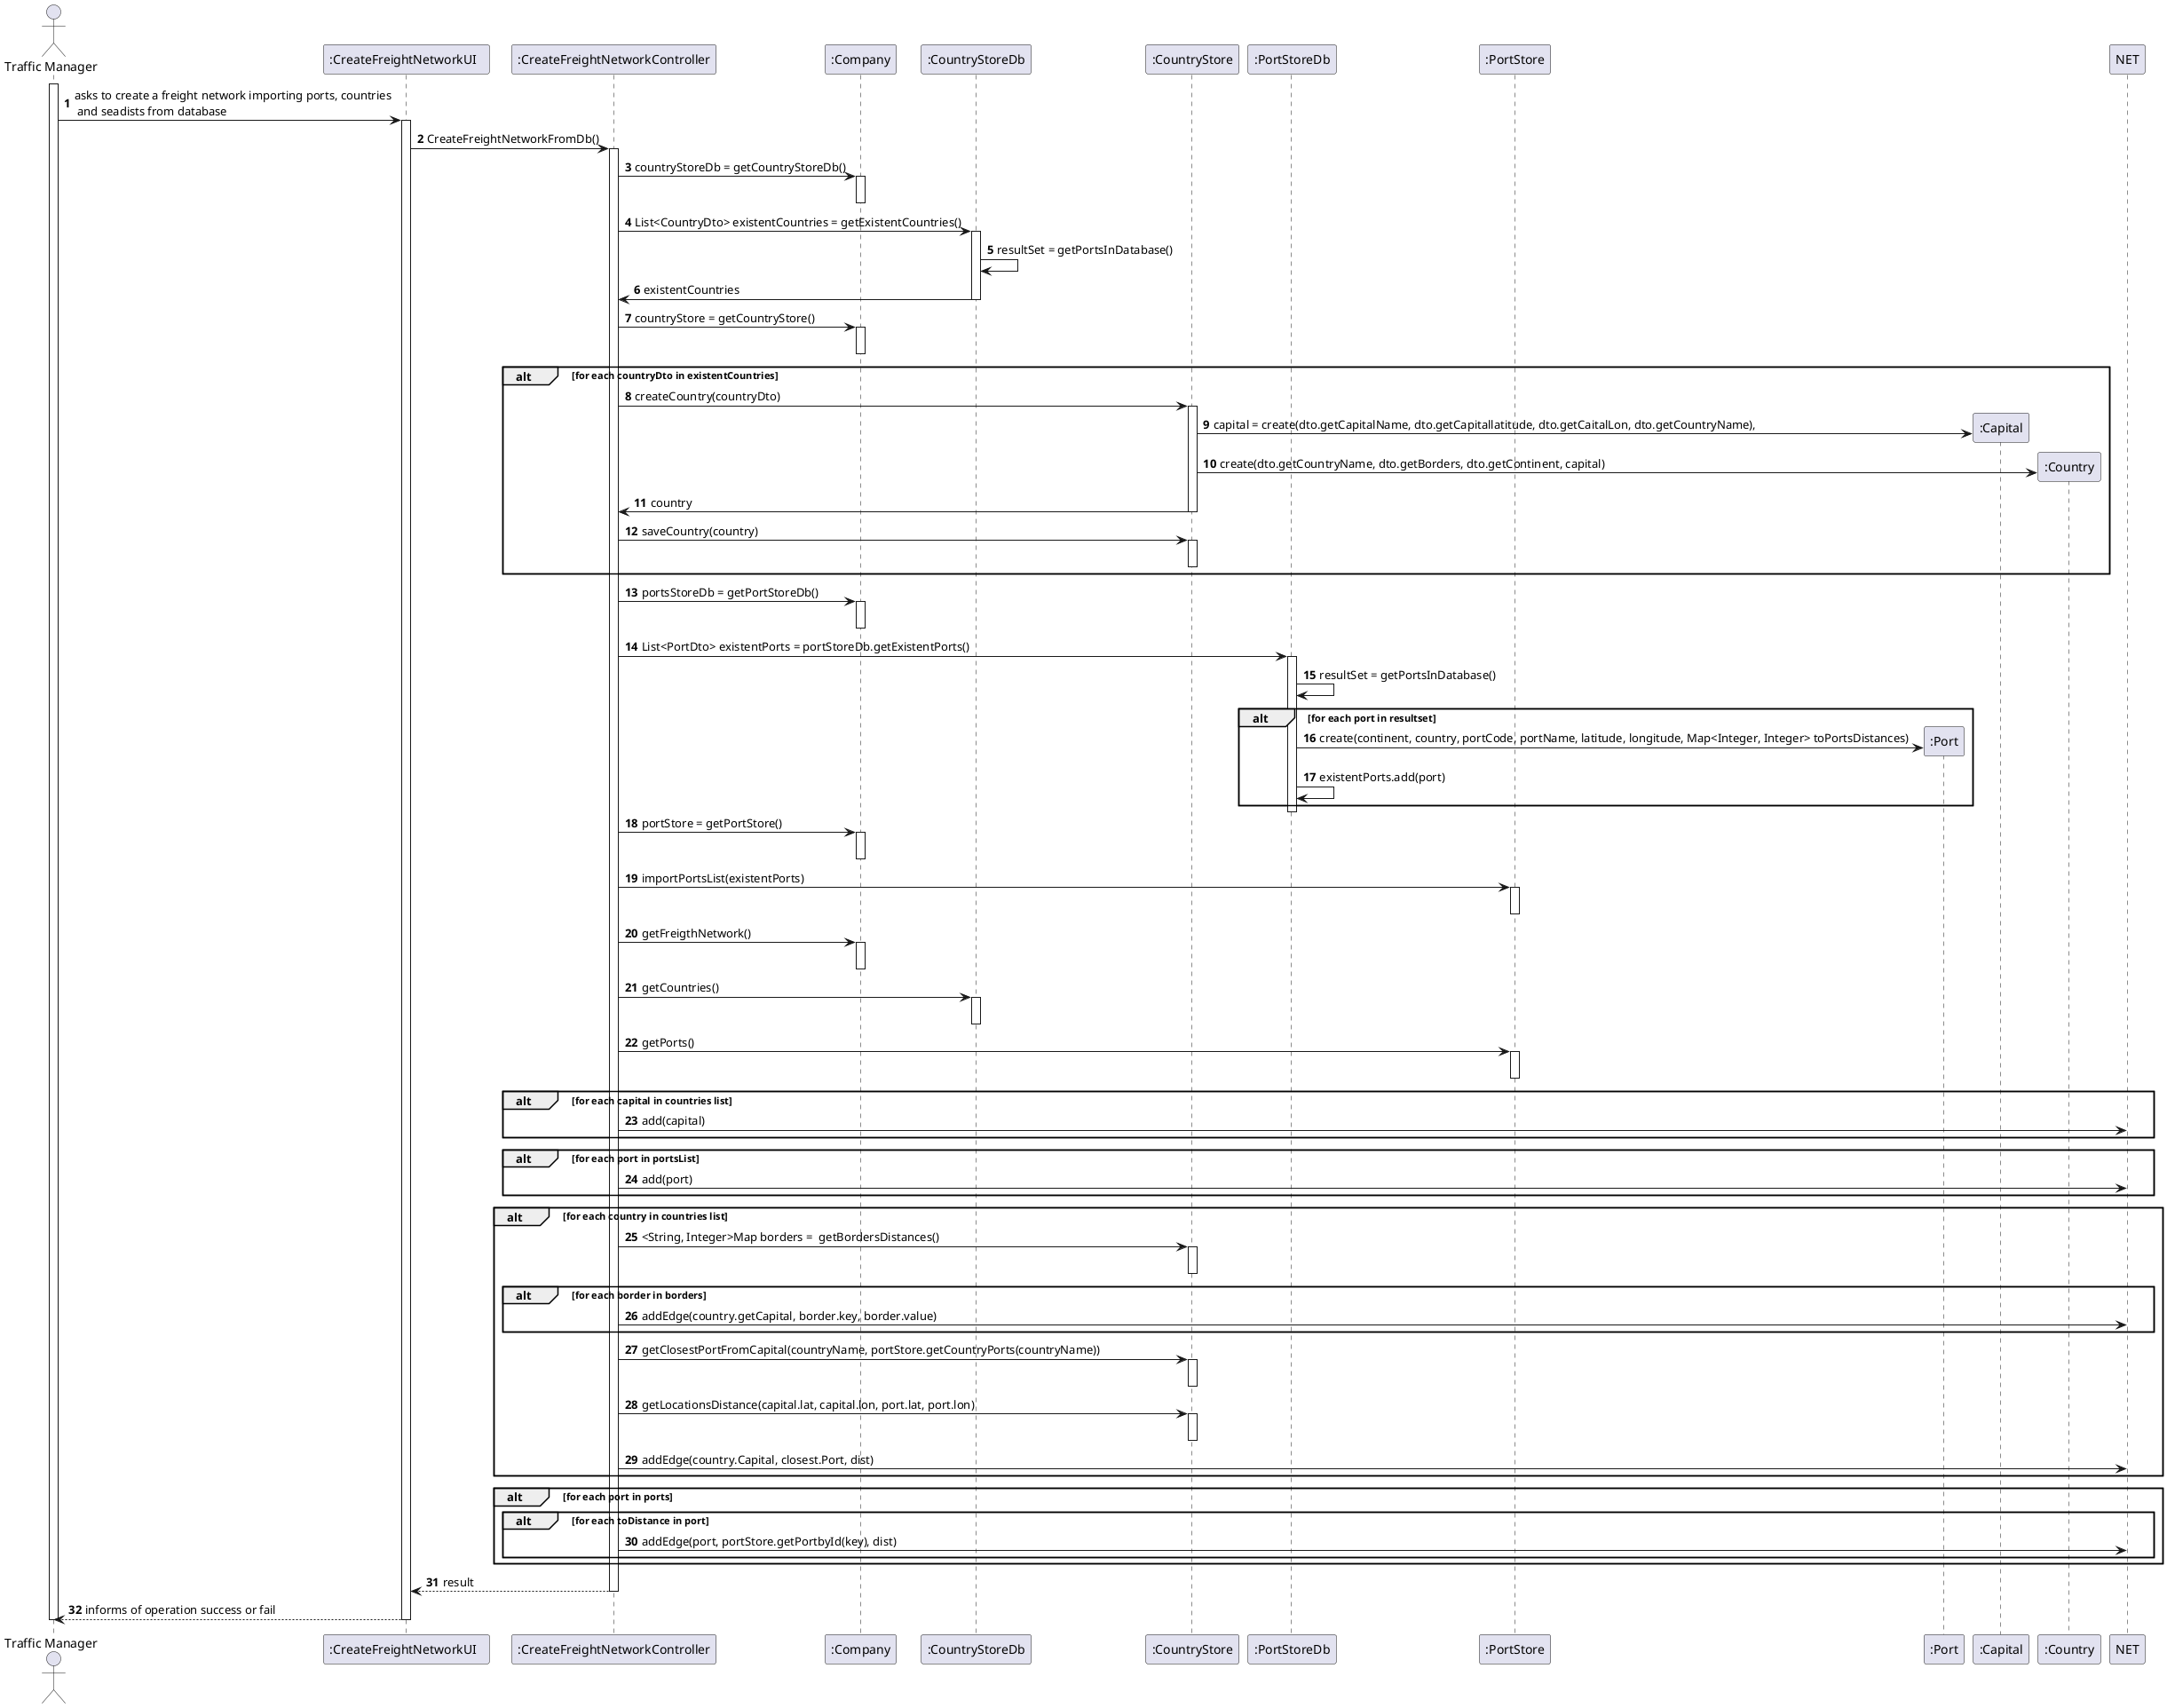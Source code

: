 @startuml
autonumber
'hide footbox
actor "Traffic Manager" as PM
participant ":CreateFreightNetworkUI  " as UI
participant ":CreateFreightNetworkController" as CTRL
participant ":Company" as CMP
participant ":CountryStoreDb" as CSTORE
participant ":CountryStore" as LSTORE
participant ":PortStoreDb" as STORE
participant ":PortStore" as PSTORE
participant ":Port" as PORT
participant ":Capital" as CAP
participant ":Country" as CTRY


activate PM
PM -> UI : asks to create a freight network importing ports, countries\n and seadists from database
activate UI

UI -> CTRL : CreateFreightNetworkFromDb()
activate CTRL
CTRL -> CMP : countryStoreDb = getCountryStoreDb()
activate CMP
deactivate CMP
CTRL -> CSTORE : List<CountryDto> existentCountries = getExistentCountries()
activate CSTORE
CSTORE -> CSTORE: resultSet = getPortsInDatabase()
CSTORE -> CTRL: existentCountries
deactivate CSTORE
CTRL -> CMP : countryStore = getCountryStore()
activate CMP
deactivate CMP
alt for each countryDto in existentCountries
CTRL -> LSTORE : createCountry(countryDto)
activate LSTORE
LSTORE -> CAP** : capital = create(dto.getCapitalName, dto.getCapitallatitude, dto.getCaitalLon, dto.getCountryName),
LSTORE -> CTRY** : create(dto.getCountryName, dto.getBorders, dto.getContinent, capital)
LSTORE -> CTRL : country
deactivate LSTORE
CTRL -> LSTORE: saveCountry(country)
activate LSTORE
deactivate LSTORE
end
deactivate CSTORE
CTRL -> CMP : portsStoreDb = getPortStoreDb()
activate CMP
deactivate CMP
CTRL -> STORE : List<PortDto> existentPorts = portStoreDb.getExistentPorts()
activate STORE
STORE -> STORE: resultSet = getPortsInDatabase()
alt for each port in resultset
STORE -> PORT** : create(continent, country, portCode, portName, latitude, longitude, Map<Integer, Integer> toPortsDistances)
STORE -> STORE : existentPorts.add(port)
end
deactivate STORE

CTRL -> CMP: portStore = getPortStore()
activate CMP
deactivate CMP

CTRL -> PSTORE : importPortsList(existentPorts)
activate PSTORE
deactivate PSTORE
deactivate STORE
CTRL -> CMP : getFreigthNetwork()
activate CMP
deactivate CMP
CTRL -> CSTORE : getCountries()
activate CSTORE
deactivate CSTORE
CTRL -> PSTORE: getPorts()
activate PSTORE
deactivate PSTORE
alt for each capital in countries list
CTRL -> NET : add(capital)
end
alt for each port in portsList
CTRL -> NET : add(port)
end
alt for each country in countries list
CTRL -> LSTORE : <String, Integer>Map borders =  getBordersDistances()
activate LSTORE
deactivate LSTORE
alt for each border in borders
CTRL -> NET : addEdge(country.getCapital, border.key, border.value)
end
CTRL -> LSTORE: getClosestPortFromCapital(countryName, portStore.getCountryPorts(countryName))
activate LSTORE
deactivate LSTORE
CTRL -> LSTORE: getLocationsDistance(capital.lat, capital.lon, port.lat, port.lon)
activate LSTORE
deactivate LSTORE
CTRL -> NET : addEdge(country.Capital, closest.Port, dist)
end
alt for each port in ports
alt for each toDistance in port
CTRL -> NET : addEdge(port, portStore.getPortbyId(key), dist)
end
end
CTRL --> UI : result
deactivate CTRL
UI --> PM : informs of operation success or fail
deactivate UI
deactivate PM

@enduml
